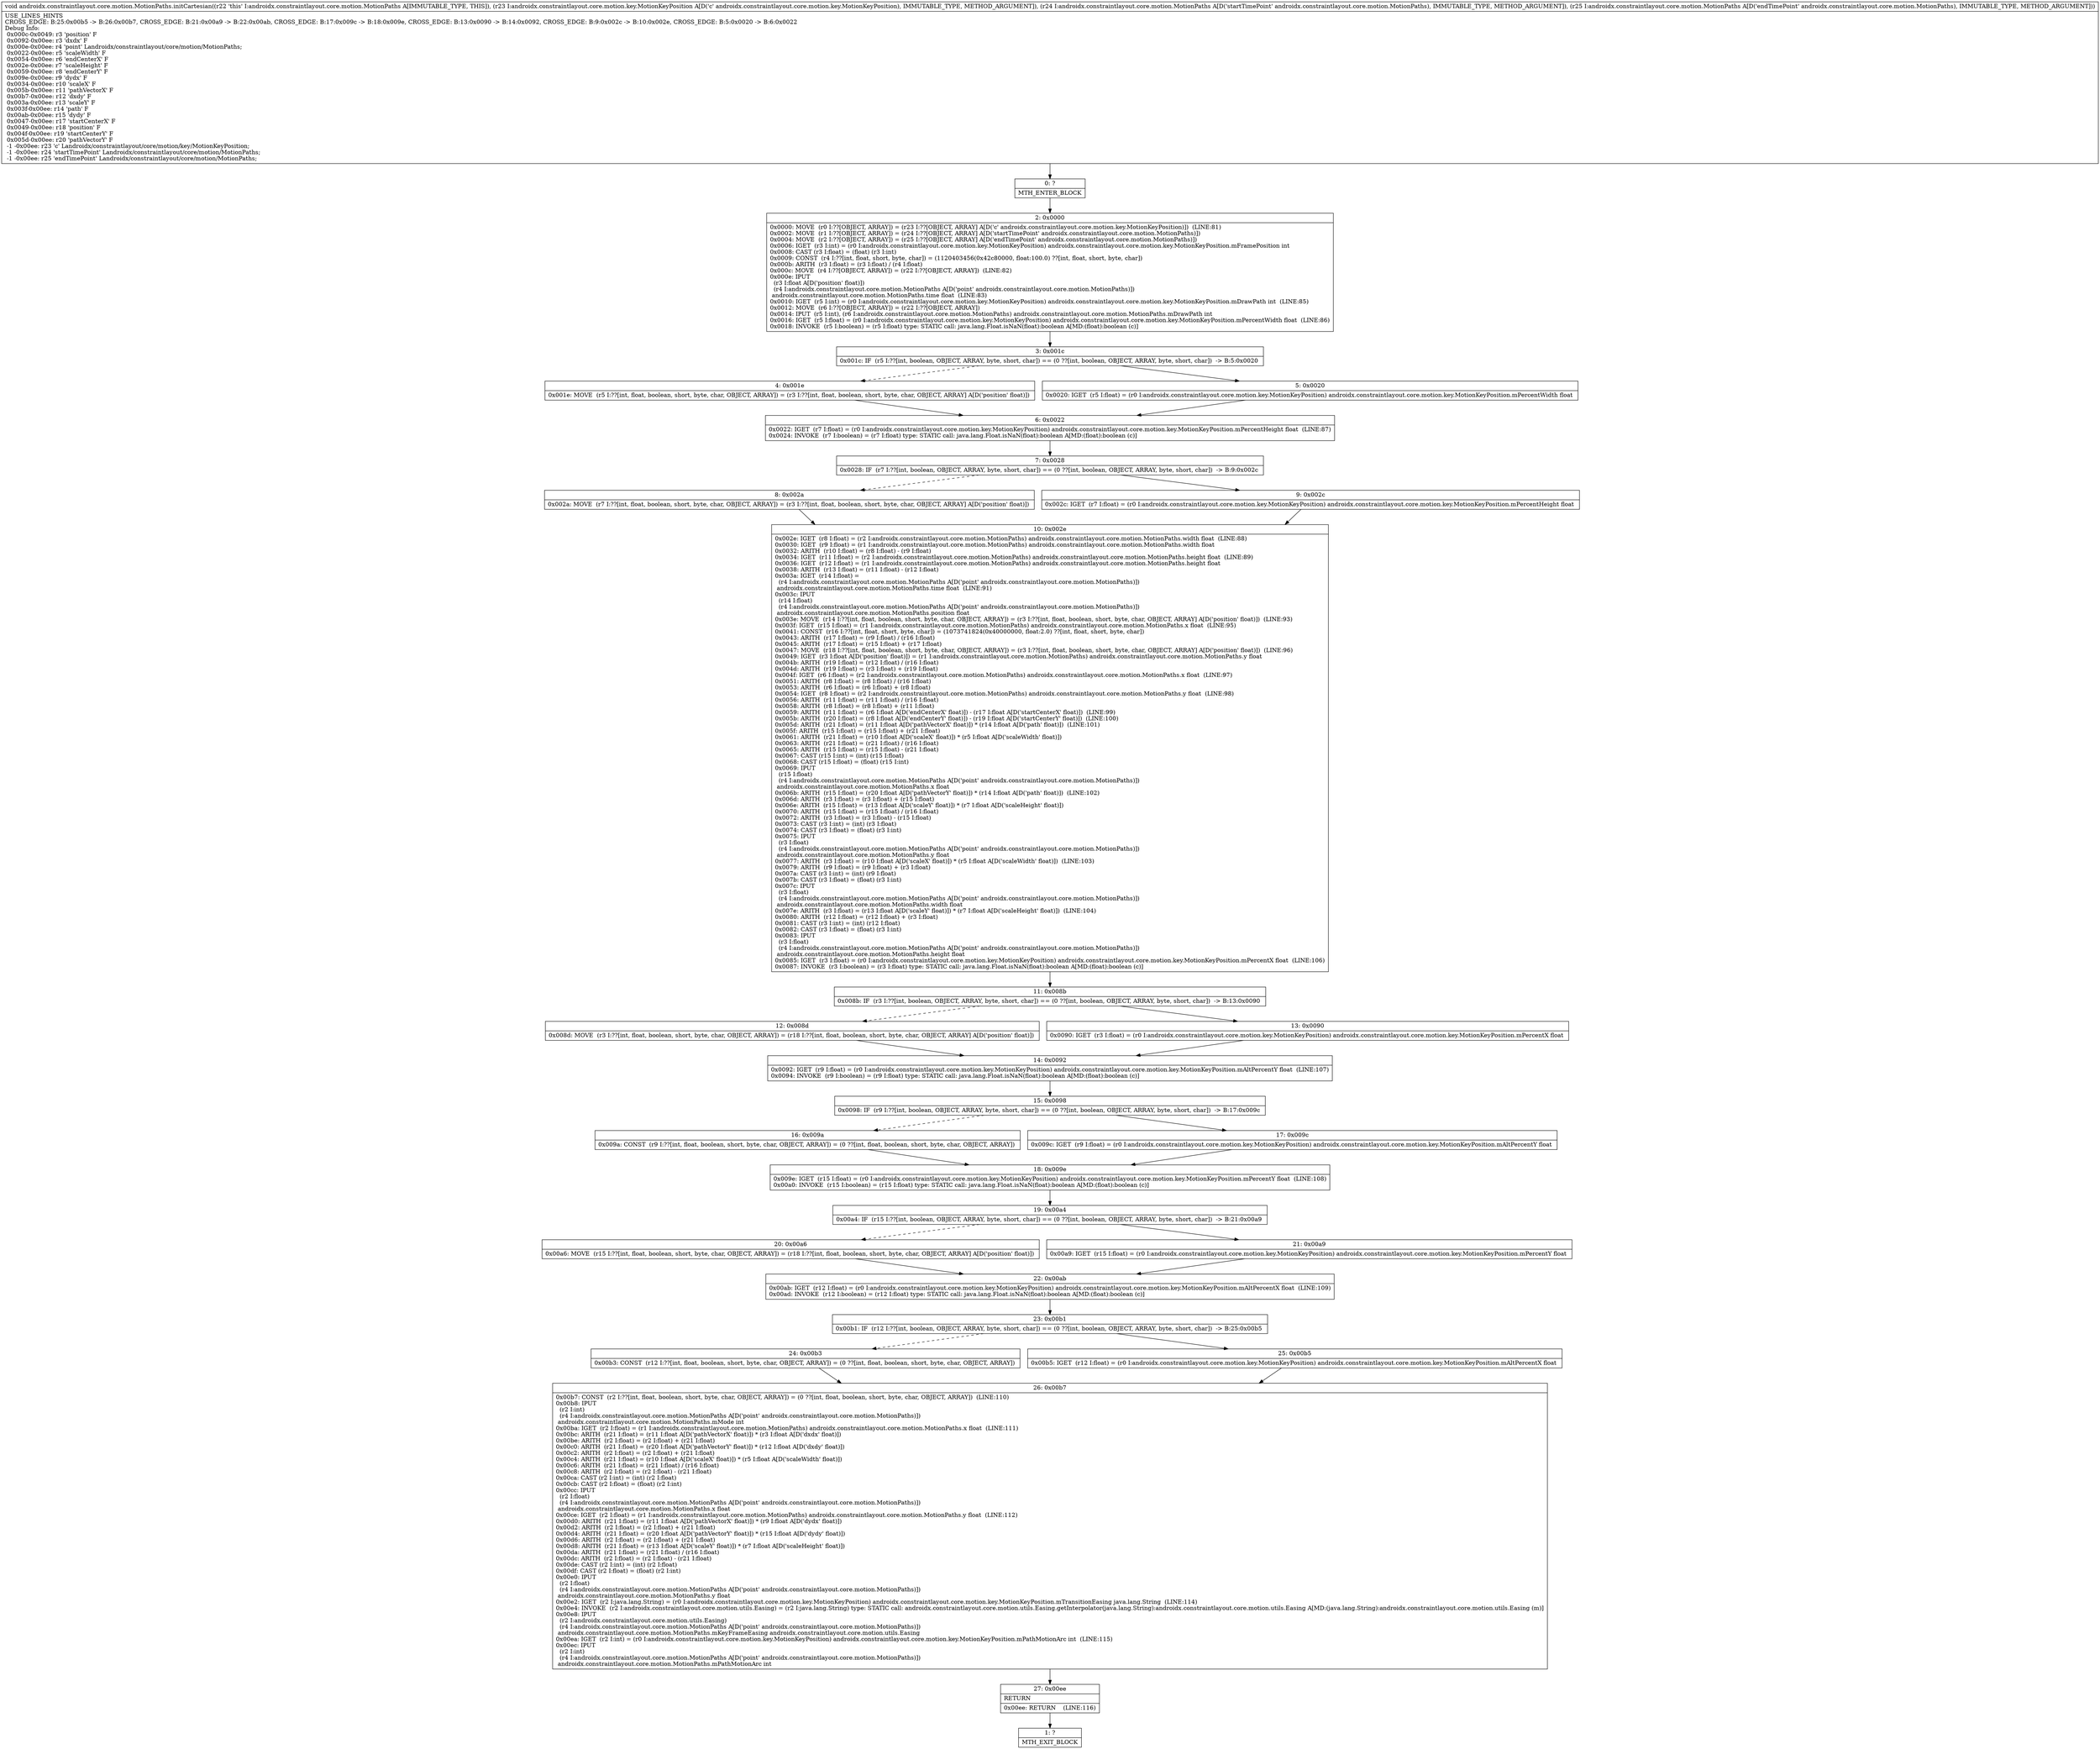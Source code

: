 digraph "CFG forandroidx.constraintlayout.core.motion.MotionPaths.initCartesian(Landroidx\/constraintlayout\/core\/motion\/key\/MotionKeyPosition;Landroidx\/constraintlayout\/core\/motion\/MotionPaths;Landroidx\/constraintlayout\/core\/motion\/MotionPaths;)V" {
Node_0 [shape=record,label="{0\:\ ?|MTH_ENTER_BLOCK\l}"];
Node_2 [shape=record,label="{2\:\ 0x0000|0x0000: MOVE  (r0 I:??[OBJECT, ARRAY]) = (r23 I:??[OBJECT, ARRAY] A[D('c' androidx.constraintlayout.core.motion.key.MotionKeyPosition)])  (LINE:81)\l0x0002: MOVE  (r1 I:??[OBJECT, ARRAY]) = (r24 I:??[OBJECT, ARRAY] A[D('startTimePoint' androidx.constraintlayout.core.motion.MotionPaths)]) \l0x0004: MOVE  (r2 I:??[OBJECT, ARRAY]) = (r25 I:??[OBJECT, ARRAY] A[D('endTimePoint' androidx.constraintlayout.core.motion.MotionPaths)]) \l0x0006: IGET  (r3 I:int) = (r0 I:androidx.constraintlayout.core.motion.key.MotionKeyPosition) androidx.constraintlayout.core.motion.key.MotionKeyPosition.mFramePosition int \l0x0008: CAST (r3 I:float) = (float) (r3 I:int) \l0x0009: CONST  (r4 I:??[int, float, short, byte, char]) = (1120403456(0x42c80000, float:100.0) ??[int, float, short, byte, char]) \l0x000b: ARITH  (r3 I:float) = (r3 I:float) \/ (r4 I:float) \l0x000c: MOVE  (r4 I:??[OBJECT, ARRAY]) = (r22 I:??[OBJECT, ARRAY])  (LINE:82)\l0x000e: IPUT  \l  (r3 I:float A[D('position' float)])\l  (r4 I:androidx.constraintlayout.core.motion.MotionPaths A[D('point' androidx.constraintlayout.core.motion.MotionPaths)])\l androidx.constraintlayout.core.motion.MotionPaths.time float  (LINE:83)\l0x0010: IGET  (r5 I:int) = (r0 I:androidx.constraintlayout.core.motion.key.MotionKeyPosition) androidx.constraintlayout.core.motion.key.MotionKeyPosition.mDrawPath int  (LINE:85)\l0x0012: MOVE  (r6 I:??[OBJECT, ARRAY]) = (r22 I:??[OBJECT, ARRAY]) \l0x0014: IPUT  (r5 I:int), (r6 I:androidx.constraintlayout.core.motion.MotionPaths) androidx.constraintlayout.core.motion.MotionPaths.mDrawPath int \l0x0016: IGET  (r5 I:float) = (r0 I:androidx.constraintlayout.core.motion.key.MotionKeyPosition) androidx.constraintlayout.core.motion.key.MotionKeyPosition.mPercentWidth float  (LINE:86)\l0x0018: INVOKE  (r5 I:boolean) = (r5 I:float) type: STATIC call: java.lang.Float.isNaN(float):boolean A[MD:(float):boolean (c)]\l}"];
Node_3 [shape=record,label="{3\:\ 0x001c|0x001c: IF  (r5 I:??[int, boolean, OBJECT, ARRAY, byte, short, char]) == (0 ??[int, boolean, OBJECT, ARRAY, byte, short, char])  \-\> B:5:0x0020 \l}"];
Node_4 [shape=record,label="{4\:\ 0x001e|0x001e: MOVE  (r5 I:??[int, float, boolean, short, byte, char, OBJECT, ARRAY]) = (r3 I:??[int, float, boolean, short, byte, char, OBJECT, ARRAY] A[D('position' float)]) \l}"];
Node_6 [shape=record,label="{6\:\ 0x0022|0x0022: IGET  (r7 I:float) = (r0 I:androidx.constraintlayout.core.motion.key.MotionKeyPosition) androidx.constraintlayout.core.motion.key.MotionKeyPosition.mPercentHeight float  (LINE:87)\l0x0024: INVOKE  (r7 I:boolean) = (r7 I:float) type: STATIC call: java.lang.Float.isNaN(float):boolean A[MD:(float):boolean (c)]\l}"];
Node_7 [shape=record,label="{7\:\ 0x0028|0x0028: IF  (r7 I:??[int, boolean, OBJECT, ARRAY, byte, short, char]) == (0 ??[int, boolean, OBJECT, ARRAY, byte, short, char])  \-\> B:9:0x002c \l}"];
Node_8 [shape=record,label="{8\:\ 0x002a|0x002a: MOVE  (r7 I:??[int, float, boolean, short, byte, char, OBJECT, ARRAY]) = (r3 I:??[int, float, boolean, short, byte, char, OBJECT, ARRAY] A[D('position' float)]) \l}"];
Node_10 [shape=record,label="{10\:\ 0x002e|0x002e: IGET  (r8 I:float) = (r2 I:androidx.constraintlayout.core.motion.MotionPaths) androidx.constraintlayout.core.motion.MotionPaths.width float  (LINE:88)\l0x0030: IGET  (r9 I:float) = (r1 I:androidx.constraintlayout.core.motion.MotionPaths) androidx.constraintlayout.core.motion.MotionPaths.width float \l0x0032: ARITH  (r10 I:float) = (r8 I:float) \- (r9 I:float) \l0x0034: IGET  (r11 I:float) = (r2 I:androidx.constraintlayout.core.motion.MotionPaths) androidx.constraintlayout.core.motion.MotionPaths.height float  (LINE:89)\l0x0036: IGET  (r12 I:float) = (r1 I:androidx.constraintlayout.core.motion.MotionPaths) androidx.constraintlayout.core.motion.MotionPaths.height float \l0x0038: ARITH  (r13 I:float) = (r11 I:float) \- (r12 I:float) \l0x003a: IGET  (r14 I:float) = \l  (r4 I:androidx.constraintlayout.core.motion.MotionPaths A[D('point' androidx.constraintlayout.core.motion.MotionPaths)])\l androidx.constraintlayout.core.motion.MotionPaths.time float  (LINE:91)\l0x003c: IPUT  \l  (r14 I:float)\l  (r4 I:androidx.constraintlayout.core.motion.MotionPaths A[D('point' androidx.constraintlayout.core.motion.MotionPaths)])\l androidx.constraintlayout.core.motion.MotionPaths.position float \l0x003e: MOVE  (r14 I:??[int, float, boolean, short, byte, char, OBJECT, ARRAY]) = (r3 I:??[int, float, boolean, short, byte, char, OBJECT, ARRAY] A[D('position' float)])  (LINE:93)\l0x003f: IGET  (r15 I:float) = (r1 I:androidx.constraintlayout.core.motion.MotionPaths) androidx.constraintlayout.core.motion.MotionPaths.x float  (LINE:95)\l0x0041: CONST  (r16 I:??[int, float, short, byte, char]) = (1073741824(0x40000000, float:2.0) ??[int, float, short, byte, char]) \l0x0043: ARITH  (r17 I:float) = (r9 I:float) \/ (r16 I:float) \l0x0045: ARITH  (r17 I:float) = (r15 I:float) + (r17 I:float) \l0x0047: MOVE  (r18 I:??[int, float, boolean, short, byte, char, OBJECT, ARRAY]) = (r3 I:??[int, float, boolean, short, byte, char, OBJECT, ARRAY] A[D('position' float)])  (LINE:96)\l0x0049: IGET  (r3 I:float A[D('position' float)]) = (r1 I:androidx.constraintlayout.core.motion.MotionPaths) androidx.constraintlayout.core.motion.MotionPaths.y float \l0x004b: ARITH  (r19 I:float) = (r12 I:float) \/ (r16 I:float) \l0x004d: ARITH  (r19 I:float) = (r3 I:float) + (r19 I:float) \l0x004f: IGET  (r6 I:float) = (r2 I:androidx.constraintlayout.core.motion.MotionPaths) androidx.constraintlayout.core.motion.MotionPaths.x float  (LINE:97)\l0x0051: ARITH  (r8 I:float) = (r8 I:float) \/ (r16 I:float) \l0x0053: ARITH  (r6 I:float) = (r6 I:float) + (r8 I:float) \l0x0054: IGET  (r8 I:float) = (r2 I:androidx.constraintlayout.core.motion.MotionPaths) androidx.constraintlayout.core.motion.MotionPaths.y float  (LINE:98)\l0x0056: ARITH  (r11 I:float) = (r11 I:float) \/ (r16 I:float) \l0x0058: ARITH  (r8 I:float) = (r8 I:float) + (r11 I:float) \l0x0059: ARITH  (r11 I:float) = (r6 I:float A[D('endCenterX' float)]) \- (r17 I:float A[D('startCenterX' float)])  (LINE:99)\l0x005b: ARITH  (r20 I:float) = (r8 I:float A[D('endCenterY' float)]) \- (r19 I:float A[D('startCenterY' float)])  (LINE:100)\l0x005d: ARITH  (r21 I:float) = (r11 I:float A[D('pathVectorX' float)]) * (r14 I:float A[D('path' float)])  (LINE:101)\l0x005f: ARITH  (r15 I:float) = (r15 I:float) + (r21 I:float) \l0x0061: ARITH  (r21 I:float) = (r10 I:float A[D('scaleX' float)]) * (r5 I:float A[D('scaleWidth' float)]) \l0x0063: ARITH  (r21 I:float) = (r21 I:float) \/ (r16 I:float) \l0x0065: ARITH  (r15 I:float) = (r15 I:float) \- (r21 I:float) \l0x0067: CAST (r15 I:int) = (int) (r15 I:float) \l0x0068: CAST (r15 I:float) = (float) (r15 I:int) \l0x0069: IPUT  \l  (r15 I:float)\l  (r4 I:androidx.constraintlayout.core.motion.MotionPaths A[D('point' androidx.constraintlayout.core.motion.MotionPaths)])\l androidx.constraintlayout.core.motion.MotionPaths.x float \l0x006b: ARITH  (r15 I:float) = (r20 I:float A[D('pathVectorY' float)]) * (r14 I:float A[D('path' float)])  (LINE:102)\l0x006d: ARITH  (r3 I:float) = (r3 I:float) + (r15 I:float) \l0x006e: ARITH  (r15 I:float) = (r13 I:float A[D('scaleY' float)]) * (r7 I:float A[D('scaleHeight' float)]) \l0x0070: ARITH  (r15 I:float) = (r15 I:float) \/ (r16 I:float) \l0x0072: ARITH  (r3 I:float) = (r3 I:float) \- (r15 I:float) \l0x0073: CAST (r3 I:int) = (int) (r3 I:float) \l0x0074: CAST (r3 I:float) = (float) (r3 I:int) \l0x0075: IPUT  \l  (r3 I:float)\l  (r4 I:androidx.constraintlayout.core.motion.MotionPaths A[D('point' androidx.constraintlayout.core.motion.MotionPaths)])\l androidx.constraintlayout.core.motion.MotionPaths.y float \l0x0077: ARITH  (r3 I:float) = (r10 I:float A[D('scaleX' float)]) * (r5 I:float A[D('scaleWidth' float)])  (LINE:103)\l0x0079: ARITH  (r9 I:float) = (r9 I:float) + (r3 I:float) \l0x007a: CAST (r3 I:int) = (int) (r9 I:float) \l0x007b: CAST (r3 I:float) = (float) (r3 I:int) \l0x007c: IPUT  \l  (r3 I:float)\l  (r4 I:androidx.constraintlayout.core.motion.MotionPaths A[D('point' androidx.constraintlayout.core.motion.MotionPaths)])\l androidx.constraintlayout.core.motion.MotionPaths.width float \l0x007e: ARITH  (r3 I:float) = (r13 I:float A[D('scaleY' float)]) * (r7 I:float A[D('scaleHeight' float)])  (LINE:104)\l0x0080: ARITH  (r12 I:float) = (r12 I:float) + (r3 I:float) \l0x0081: CAST (r3 I:int) = (int) (r12 I:float) \l0x0082: CAST (r3 I:float) = (float) (r3 I:int) \l0x0083: IPUT  \l  (r3 I:float)\l  (r4 I:androidx.constraintlayout.core.motion.MotionPaths A[D('point' androidx.constraintlayout.core.motion.MotionPaths)])\l androidx.constraintlayout.core.motion.MotionPaths.height float \l0x0085: IGET  (r3 I:float) = (r0 I:androidx.constraintlayout.core.motion.key.MotionKeyPosition) androidx.constraintlayout.core.motion.key.MotionKeyPosition.mPercentX float  (LINE:106)\l0x0087: INVOKE  (r3 I:boolean) = (r3 I:float) type: STATIC call: java.lang.Float.isNaN(float):boolean A[MD:(float):boolean (c)]\l}"];
Node_11 [shape=record,label="{11\:\ 0x008b|0x008b: IF  (r3 I:??[int, boolean, OBJECT, ARRAY, byte, short, char]) == (0 ??[int, boolean, OBJECT, ARRAY, byte, short, char])  \-\> B:13:0x0090 \l}"];
Node_12 [shape=record,label="{12\:\ 0x008d|0x008d: MOVE  (r3 I:??[int, float, boolean, short, byte, char, OBJECT, ARRAY]) = (r18 I:??[int, float, boolean, short, byte, char, OBJECT, ARRAY] A[D('position' float)]) \l}"];
Node_14 [shape=record,label="{14\:\ 0x0092|0x0092: IGET  (r9 I:float) = (r0 I:androidx.constraintlayout.core.motion.key.MotionKeyPosition) androidx.constraintlayout.core.motion.key.MotionKeyPosition.mAltPercentY float  (LINE:107)\l0x0094: INVOKE  (r9 I:boolean) = (r9 I:float) type: STATIC call: java.lang.Float.isNaN(float):boolean A[MD:(float):boolean (c)]\l}"];
Node_15 [shape=record,label="{15\:\ 0x0098|0x0098: IF  (r9 I:??[int, boolean, OBJECT, ARRAY, byte, short, char]) == (0 ??[int, boolean, OBJECT, ARRAY, byte, short, char])  \-\> B:17:0x009c \l}"];
Node_16 [shape=record,label="{16\:\ 0x009a|0x009a: CONST  (r9 I:??[int, float, boolean, short, byte, char, OBJECT, ARRAY]) = (0 ??[int, float, boolean, short, byte, char, OBJECT, ARRAY]) \l}"];
Node_18 [shape=record,label="{18\:\ 0x009e|0x009e: IGET  (r15 I:float) = (r0 I:androidx.constraintlayout.core.motion.key.MotionKeyPosition) androidx.constraintlayout.core.motion.key.MotionKeyPosition.mPercentY float  (LINE:108)\l0x00a0: INVOKE  (r15 I:boolean) = (r15 I:float) type: STATIC call: java.lang.Float.isNaN(float):boolean A[MD:(float):boolean (c)]\l}"];
Node_19 [shape=record,label="{19\:\ 0x00a4|0x00a4: IF  (r15 I:??[int, boolean, OBJECT, ARRAY, byte, short, char]) == (0 ??[int, boolean, OBJECT, ARRAY, byte, short, char])  \-\> B:21:0x00a9 \l}"];
Node_20 [shape=record,label="{20\:\ 0x00a6|0x00a6: MOVE  (r15 I:??[int, float, boolean, short, byte, char, OBJECT, ARRAY]) = (r18 I:??[int, float, boolean, short, byte, char, OBJECT, ARRAY] A[D('position' float)]) \l}"];
Node_22 [shape=record,label="{22\:\ 0x00ab|0x00ab: IGET  (r12 I:float) = (r0 I:androidx.constraintlayout.core.motion.key.MotionKeyPosition) androidx.constraintlayout.core.motion.key.MotionKeyPosition.mAltPercentX float  (LINE:109)\l0x00ad: INVOKE  (r12 I:boolean) = (r12 I:float) type: STATIC call: java.lang.Float.isNaN(float):boolean A[MD:(float):boolean (c)]\l}"];
Node_23 [shape=record,label="{23\:\ 0x00b1|0x00b1: IF  (r12 I:??[int, boolean, OBJECT, ARRAY, byte, short, char]) == (0 ??[int, boolean, OBJECT, ARRAY, byte, short, char])  \-\> B:25:0x00b5 \l}"];
Node_24 [shape=record,label="{24\:\ 0x00b3|0x00b3: CONST  (r12 I:??[int, float, boolean, short, byte, char, OBJECT, ARRAY]) = (0 ??[int, float, boolean, short, byte, char, OBJECT, ARRAY]) \l}"];
Node_26 [shape=record,label="{26\:\ 0x00b7|0x00b7: CONST  (r2 I:??[int, float, boolean, short, byte, char, OBJECT, ARRAY]) = (0 ??[int, float, boolean, short, byte, char, OBJECT, ARRAY])  (LINE:110)\l0x00b8: IPUT  \l  (r2 I:int)\l  (r4 I:androidx.constraintlayout.core.motion.MotionPaths A[D('point' androidx.constraintlayout.core.motion.MotionPaths)])\l androidx.constraintlayout.core.motion.MotionPaths.mMode int \l0x00ba: IGET  (r2 I:float) = (r1 I:androidx.constraintlayout.core.motion.MotionPaths) androidx.constraintlayout.core.motion.MotionPaths.x float  (LINE:111)\l0x00bc: ARITH  (r21 I:float) = (r11 I:float A[D('pathVectorX' float)]) * (r3 I:float A[D('dxdx' float)]) \l0x00be: ARITH  (r2 I:float) = (r2 I:float) + (r21 I:float) \l0x00c0: ARITH  (r21 I:float) = (r20 I:float A[D('pathVectorY' float)]) * (r12 I:float A[D('dxdy' float)]) \l0x00c2: ARITH  (r2 I:float) = (r2 I:float) + (r21 I:float) \l0x00c4: ARITH  (r21 I:float) = (r10 I:float A[D('scaleX' float)]) * (r5 I:float A[D('scaleWidth' float)]) \l0x00c6: ARITH  (r21 I:float) = (r21 I:float) \/ (r16 I:float) \l0x00c8: ARITH  (r2 I:float) = (r2 I:float) \- (r21 I:float) \l0x00ca: CAST (r2 I:int) = (int) (r2 I:float) \l0x00cb: CAST (r2 I:float) = (float) (r2 I:int) \l0x00cc: IPUT  \l  (r2 I:float)\l  (r4 I:androidx.constraintlayout.core.motion.MotionPaths A[D('point' androidx.constraintlayout.core.motion.MotionPaths)])\l androidx.constraintlayout.core.motion.MotionPaths.x float \l0x00ce: IGET  (r2 I:float) = (r1 I:androidx.constraintlayout.core.motion.MotionPaths) androidx.constraintlayout.core.motion.MotionPaths.y float  (LINE:112)\l0x00d0: ARITH  (r21 I:float) = (r11 I:float A[D('pathVectorX' float)]) * (r9 I:float A[D('dydx' float)]) \l0x00d2: ARITH  (r2 I:float) = (r2 I:float) + (r21 I:float) \l0x00d4: ARITH  (r21 I:float) = (r20 I:float A[D('pathVectorY' float)]) * (r15 I:float A[D('dydy' float)]) \l0x00d6: ARITH  (r2 I:float) = (r2 I:float) + (r21 I:float) \l0x00d8: ARITH  (r21 I:float) = (r13 I:float A[D('scaleY' float)]) * (r7 I:float A[D('scaleHeight' float)]) \l0x00da: ARITH  (r21 I:float) = (r21 I:float) \/ (r16 I:float) \l0x00dc: ARITH  (r2 I:float) = (r2 I:float) \- (r21 I:float) \l0x00de: CAST (r2 I:int) = (int) (r2 I:float) \l0x00df: CAST (r2 I:float) = (float) (r2 I:int) \l0x00e0: IPUT  \l  (r2 I:float)\l  (r4 I:androidx.constraintlayout.core.motion.MotionPaths A[D('point' androidx.constraintlayout.core.motion.MotionPaths)])\l androidx.constraintlayout.core.motion.MotionPaths.y float \l0x00e2: IGET  (r2 I:java.lang.String) = (r0 I:androidx.constraintlayout.core.motion.key.MotionKeyPosition) androidx.constraintlayout.core.motion.key.MotionKeyPosition.mTransitionEasing java.lang.String  (LINE:114)\l0x00e4: INVOKE  (r2 I:androidx.constraintlayout.core.motion.utils.Easing) = (r2 I:java.lang.String) type: STATIC call: androidx.constraintlayout.core.motion.utils.Easing.getInterpolator(java.lang.String):androidx.constraintlayout.core.motion.utils.Easing A[MD:(java.lang.String):androidx.constraintlayout.core.motion.utils.Easing (m)]\l0x00e8: IPUT  \l  (r2 I:androidx.constraintlayout.core.motion.utils.Easing)\l  (r4 I:androidx.constraintlayout.core.motion.MotionPaths A[D('point' androidx.constraintlayout.core.motion.MotionPaths)])\l androidx.constraintlayout.core.motion.MotionPaths.mKeyFrameEasing androidx.constraintlayout.core.motion.utils.Easing \l0x00ea: IGET  (r2 I:int) = (r0 I:androidx.constraintlayout.core.motion.key.MotionKeyPosition) androidx.constraintlayout.core.motion.key.MotionKeyPosition.mPathMotionArc int  (LINE:115)\l0x00ec: IPUT  \l  (r2 I:int)\l  (r4 I:androidx.constraintlayout.core.motion.MotionPaths A[D('point' androidx.constraintlayout.core.motion.MotionPaths)])\l androidx.constraintlayout.core.motion.MotionPaths.mPathMotionArc int \l}"];
Node_27 [shape=record,label="{27\:\ 0x00ee|RETURN\l|0x00ee: RETURN    (LINE:116)\l}"];
Node_1 [shape=record,label="{1\:\ ?|MTH_EXIT_BLOCK\l}"];
Node_25 [shape=record,label="{25\:\ 0x00b5|0x00b5: IGET  (r12 I:float) = (r0 I:androidx.constraintlayout.core.motion.key.MotionKeyPosition) androidx.constraintlayout.core.motion.key.MotionKeyPosition.mAltPercentX float \l}"];
Node_21 [shape=record,label="{21\:\ 0x00a9|0x00a9: IGET  (r15 I:float) = (r0 I:androidx.constraintlayout.core.motion.key.MotionKeyPosition) androidx.constraintlayout.core.motion.key.MotionKeyPosition.mPercentY float \l}"];
Node_17 [shape=record,label="{17\:\ 0x009c|0x009c: IGET  (r9 I:float) = (r0 I:androidx.constraintlayout.core.motion.key.MotionKeyPosition) androidx.constraintlayout.core.motion.key.MotionKeyPosition.mAltPercentY float \l}"];
Node_13 [shape=record,label="{13\:\ 0x0090|0x0090: IGET  (r3 I:float) = (r0 I:androidx.constraintlayout.core.motion.key.MotionKeyPosition) androidx.constraintlayout.core.motion.key.MotionKeyPosition.mPercentX float \l}"];
Node_9 [shape=record,label="{9\:\ 0x002c|0x002c: IGET  (r7 I:float) = (r0 I:androidx.constraintlayout.core.motion.key.MotionKeyPosition) androidx.constraintlayout.core.motion.key.MotionKeyPosition.mPercentHeight float \l}"];
Node_5 [shape=record,label="{5\:\ 0x0020|0x0020: IGET  (r5 I:float) = (r0 I:androidx.constraintlayout.core.motion.key.MotionKeyPosition) androidx.constraintlayout.core.motion.key.MotionKeyPosition.mPercentWidth float \l}"];
MethodNode[shape=record,label="{void androidx.constraintlayout.core.motion.MotionPaths.initCartesian((r22 'this' I:androidx.constraintlayout.core.motion.MotionPaths A[IMMUTABLE_TYPE, THIS]), (r23 I:androidx.constraintlayout.core.motion.key.MotionKeyPosition A[D('c' androidx.constraintlayout.core.motion.key.MotionKeyPosition), IMMUTABLE_TYPE, METHOD_ARGUMENT]), (r24 I:androidx.constraintlayout.core.motion.MotionPaths A[D('startTimePoint' androidx.constraintlayout.core.motion.MotionPaths), IMMUTABLE_TYPE, METHOD_ARGUMENT]), (r25 I:androidx.constraintlayout.core.motion.MotionPaths A[D('endTimePoint' androidx.constraintlayout.core.motion.MotionPaths), IMMUTABLE_TYPE, METHOD_ARGUMENT]))  | USE_LINES_HINTS\lCROSS_EDGE: B:25:0x00b5 \-\> B:26:0x00b7, CROSS_EDGE: B:21:0x00a9 \-\> B:22:0x00ab, CROSS_EDGE: B:17:0x009c \-\> B:18:0x009e, CROSS_EDGE: B:13:0x0090 \-\> B:14:0x0092, CROSS_EDGE: B:9:0x002c \-\> B:10:0x002e, CROSS_EDGE: B:5:0x0020 \-\> B:6:0x0022\lDebug Info:\l  0x000c\-0x0049: r3 'position' F\l  0x0092\-0x00ee: r3 'dxdx' F\l  0x000e\-0x00ee: r4 'point' Landroidx\/constraintlayout\/core\/motion\/MotionPaths;\l  0x0022\-0x00ee: r5 'scaleWidth' F\l  0x0054\-0x00ee: r6 'endCenterX' F\l  0x002e\-0x00ee: r7 'scaleHeight' F\l  0x0059\-0x00ee: r8 'endCenterY' F\l  0x009e\-0x00ee: r9 'dydx' F\l  0x0034\-0x00ee: r10 'scaleX' F\l  0x005b\-0x00ee: r11 'pathVectorX' F\l  0x00b7\-0x00ee: r12 'dxdy' F\l  0x003a\-0x00ee: r13 'scaleY' F\l  0x003f\-0x00ee: r14 'path' F\l  0x00ab\-0x00ee: r15 'dydy' F\l  0x0047\-0x00ee: r17 'startCenterX' F\l  0x0049\-0x00ee: r18 'position' F\l  0x004f\-0x00ee: r19 'startCenterY' F\l  0x005d\-0x00ee: r20 'pathVectorY' F\l  \-1 \-0x00ee: r23 'c' Landroidx\/constraintlayout\/core\/motion\/key\/MotionKeyPosition;\l  \-1 \-0x00ee: r24 'startTimePoint' Landroidx\/constraintlayout\/core\/motion\/MotionPaths;\l  \-1 \-0x00ee: r25 'endTimePoint' Landroidx\/constraintlayout\/core\/motion\/MotionPaths;\l}"];
MethodNode -> Node_0;Node_0 -> Node_2;
Node_2 -> Node_3;
Node_3 -> Node_4[style=dashed];
Node_3 -> Node_5;
Node_4 -> Node_6;
Node_6 -> Node_7;
Node_7 -> Node_8[style=dashed];
Node_7 -> Node_9;
Node_8 -> Node_10;
Node_10 -> Node_11;
Node_11 -> Node_12[style=dashed];
Node_11 -> Node_13;
Node_12 -> Node_14;
Node_14 -> Node_15;
Node_15 -> Node_16[style=dashed];
Node_15 -> Node_17;
Node_16 -> Node_18;
Node_18 -> Node_19;
Node_19 -> Node_20[style=dashed];
Node_19 -> Node_21;
Node_20 -> Node_22;
Node_22 -> Node_23;
Node_23 -> Node_24[style=dashed];
Node_23 -> Node_25;
Node_24 -> Node_26;
Node_26 -> Node_27;
Node_27 -> Node_1;
Node_25 -> Node_26;
Node_21 -> Node_22;
Node_17 -> Node_18;
Node_13 -> Node_14;
Node_9 -> Node_10;
Node_5 -> Node_6;
}

